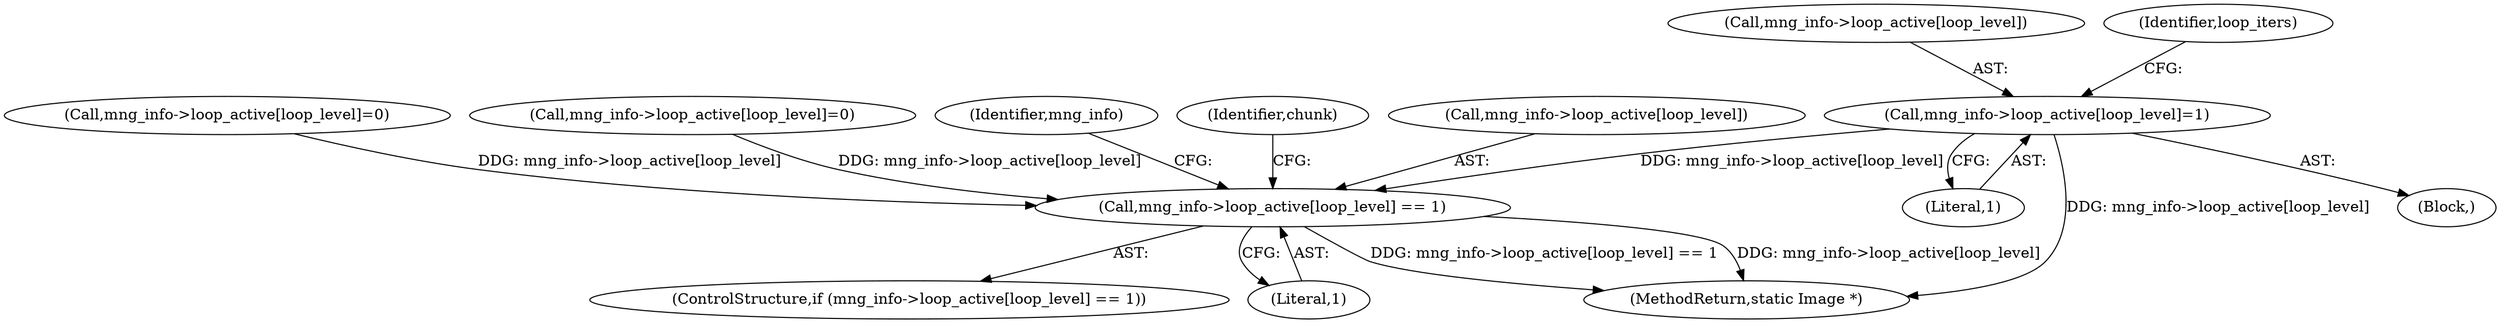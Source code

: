 digraph "0_ImageMagick_22e0310345499ffe906c604428f2a3a668942b05@array" {
"1002999" [label="(Call,mng_info->loop_active[loop_level]=1)"];
"1003109" [label="(Call,mng_info->loop_active[loop_level] == 1)"];
"1003000" [label="(Call,mng_info->loop_active[loop_level])"];
"1003185" [label="(Call,mng_info->loop_active[loop_level]=0)"];
"1002999" [label="(Call,mng_info->loop_active[loop_level]=1)"];
"1003099" [label="(Call,mng_info->loop_active[loop_level]=0)"];
"1003005" [label="(Literal,1)"];
"1007383" [label="(MethodReturn,static Image *)"];
"1003108" [label="(ControlStructure,if (mng_info->loop_active[loop_level] == 1))"];
"1003120" [label="(Identifier,mng_info)"];
"1003222" [label="(Identifier,chunk)"];
"1003115" [label="(Literal,1)"];
"1002993" [label="(Block,)"];
"1003110" [label="(Call,mng_info->loop_active[loop_level])"];
"1003109" [label="(Call,mng_info->loop_active[loop_level] == 1)"];
"1003007" [label="(Identifier,loop_iters)"];
"1002999" -> "1002993"  [label="AST: "];
"1002999" -> "1003005"  [label="CFG: "];
"1003000" -> "1002999"  [label="AST: "];
"1003005" -> "1002999"  [label="AST: "];
"1003007" -> "1002999"  [label="CFG: "];
"1002999" -> "1007383"  [label="DDG: mng_info->loop_active[loop_level]"];
"1002999" -> "1003109"  [label="DDG: mng_info->loop_active[loop_level]"];
"1003109" -> "1003108"  [label="AST: "];
"1003109" -> "1003115"  [label="CFG: "];
"1003110" -> "1003109"  [label="AST: "];
"1003115" -> "1003109"  [label="AST: "];
"1003120" -> "1003109"  [label="CFG: "];
"1003222" -> "1003109"  [label="CFG: "];
"1003109" -> "1007383"  [label="DDG: mng_info->loop_active[loop_level]"];
"1003109" -> "1007383"  [label="DDG: mng_info->loop_active[loop_level] == 1"];
"1003185" -> "1003109"  [label="DDG: mng_info->loop_active[loop_level]"];
"1003099" -> "1003109"  [label="DDG: mng_info->loop_active[loop_level]"];
}
